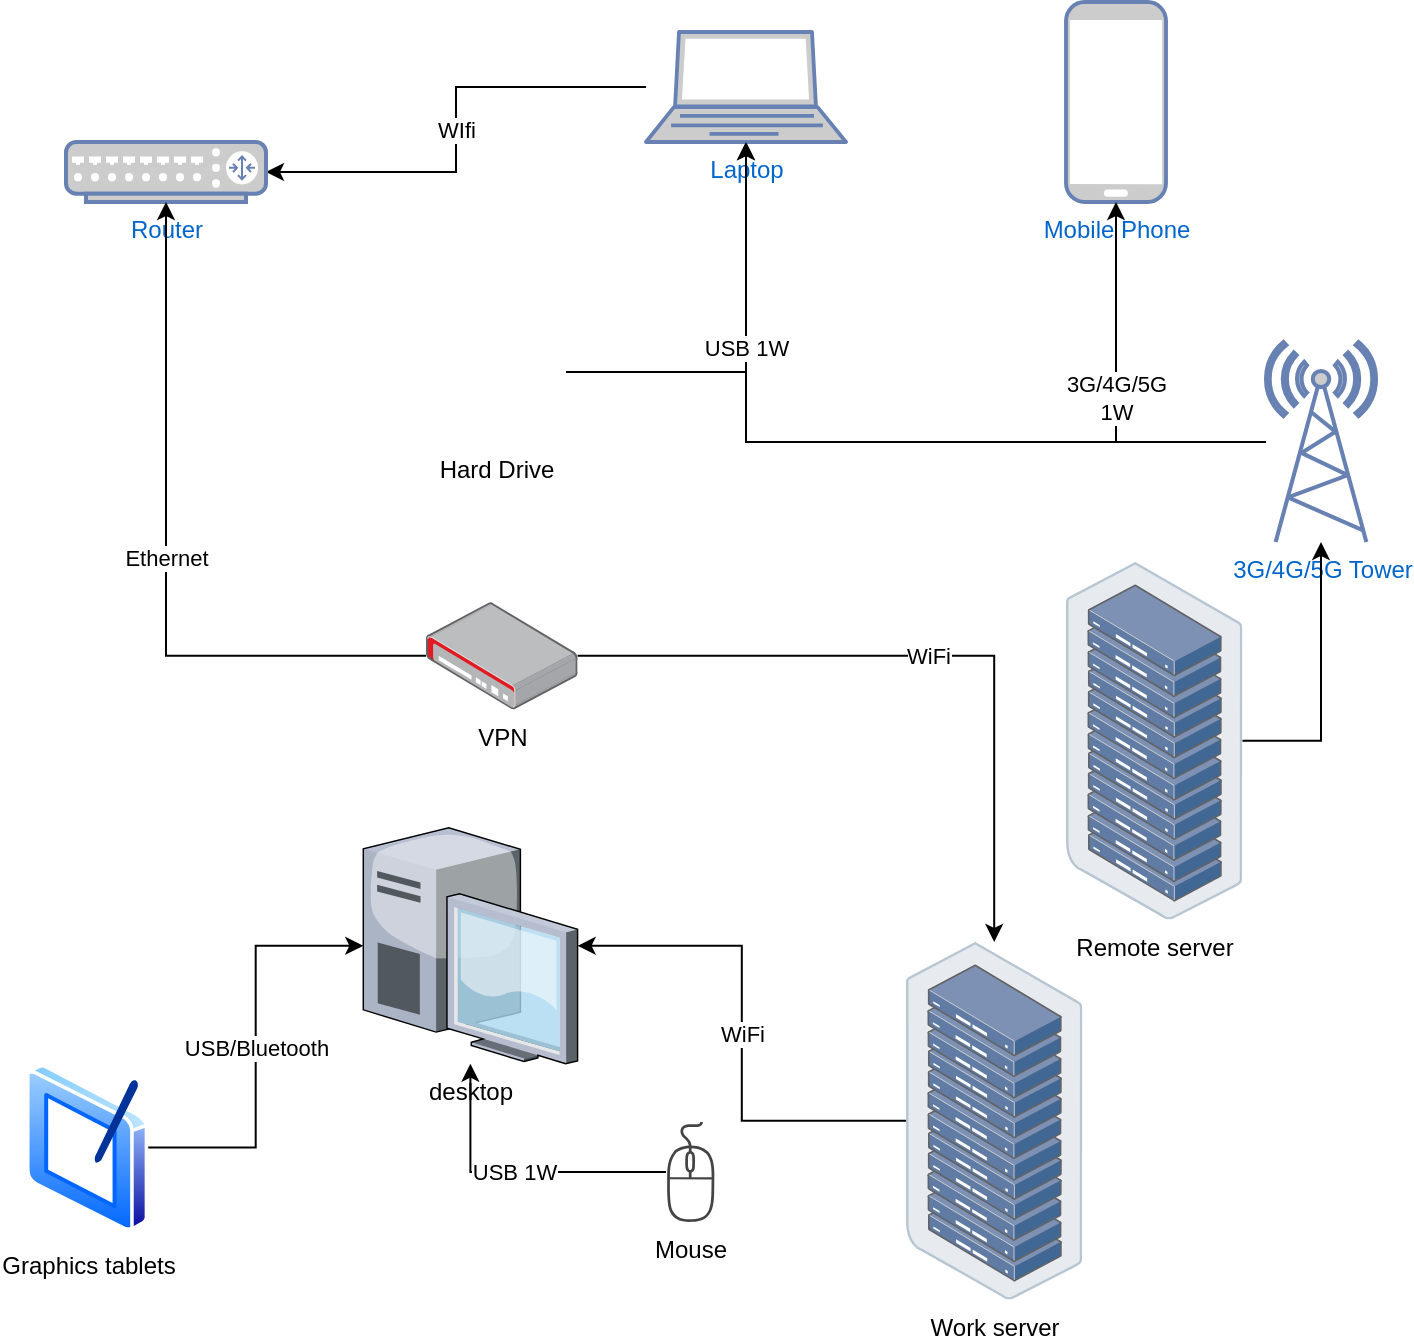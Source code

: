 <mxfile version="15.6.6" type="github">
  <diagram id="PN6PixYRcev-E0t3H8BY" name="Page-1">
    <mxGraphModel dx="1351" dy="750" grid="1" gridSize="10" guides="1" tooltips="1" connect="1" arrows="1" fold="1" page="1" pageScale="1" pageWidth="850" pageHeight="1100" math="0" shadow="0">
      <root>
        <mxCell id="0" />
        <mxCell id="1" parent="0" />
        <mxCell id="YHKRDfA41KTPF7TRVpll-1" value="Mobile Phone" style="fontColor=#0066CC;verticalAlign=top;verticalLabelPosition=bottom;labelPosition=center;align=center;html=1;outlineConnect=0;fillColor=#CCCCCC;strokeColor=#6881B3;gradientColor=none;gradientDirection=north;strokeWidth=2;shape=mxgraph.networks.mobile;" parent="1" vertex="1">
          <mxGeometry x="650" y="100" width="50" height="100" as="geometry" />
        </mxCell>
        <mxCell id="YHKRDfA41KTPF7TRVpll-3" value="3G/4G/5G&lt;br&gt;1W" style="edgeStyle=orthogonalEdgeStyle;rounded=0;orthogonalLoop=1;jettySize=auto;html=1;" parent="1" source="YHKRDfA41KTPF7TRVpll-2" target="YHKRDfA41KTPF7TRVpll-1" edge="1">
          <mxGeometry relative="1" as="geometry" />
        </mxCell>
        <mxCell id="YHKRDfA41KTPF7TRVpll-14" value="" style="edgeStyle=orthogonalEdgeStyle;rounded=0;orthogonalLoop=1;jettySize=auto;html=1;" parent="1" source="YHKRDfA41KTPF7TRVpll-2" target="YHKRDfA41KTPF7TRVpll-6" edge="1">
          <mxGeometry relative="1" as="geometry" />
        </mxCell>
        <mxCell id="YHKRDfA41KTPF7TRVpll-2" value="3G/4G/5G Tower" style="fontColor=#0066CC;verticalAlign=top;verticalLabelPosition=bottom;labelPosition=center;align=center;html=1;outlineConnect=0;fillColor=#CCCCCC;strokeColor=#6881B3;gradientColor=none;gradientDirection=north;strokeWidth=2;shape=mxgraph.networks.radio_tower;" parent="1" vertex="1">
          <mxGeometry x="750" y="270" width="55" height="100" as="geometry" />
        </mxCell>
        <mxCell id="YHKRDfA41KTPF7TRVpll-19" value="WIfi" style="edgeStyle=orthogonalEdgeStyle;rounded=0;orthogonalLoop=1;jettySize=auto;html=1;entryX=1;entryY=0.5;entryDx=0;entryDy=0;entryPerimeter=0;" parent="1" source="YHKRDfA41KTPF7TRVpll-6" target="YHKRDfA41KTPF7TRVpll-18" edge="1">
          <mxGeometry relative="1" as="geometry" />
        </mxCell>
        <mxCell id="YHKRDfA41KTPF7TRVpll-6" value="Laptop" style="fontColor=#0066CC;verticalAlign=top;verticalLabelPosition=bottom;labelPosition=center;align=center;html=1;outlineConnect=0;fillColor=#CCCCCC;strokeColor=#6881B3;gradientColor=none;gradientDirection=north;strokeWidth=2;shape=mxgraph.networks.laptop;" parent="1" vertex="1">
          <mxGeometry x="440" y="115" width="100" height="55" as="geometry" />
        </mxCell>
        <mxCell id="YHKRDfA41KTPF7TRVpll-7" value="desktop&lt;br&gt;" style="verticalLabelPosition=bottom;sketch=0;aspect=fixed;html=1;verticalAlign=top;strokeColor=none;align=center;outlineConnect=0;shape=mxgraph.citrix.desktop;" parent="1" vertex="1">
          <mxGeometry x="298.64" y="512.85" width="107.16" height="118" as="geometry" />
        </mxCell>
        <mxCell id="YHKRDfA41KTPF7TRVpll-9" value="USB 1W" style="edgeStyle=orthogonalEdgeStyle;rounded=0;orthogonalLoop=1;jettySize=auto;html=1;" parent="1" source="YHKRDfA41KTPF7TRVpll-8" target="YHKRDfA41KTPF7TRVpll-7" edge="1">
          <mxGeometry relative="1" as="geometry" />
        </mxCell>
        <mxCell id="YHKRDfA41KTPF7TRVpll-8" value="Mouse&lt;br&gt;" style="sketch=0;pointerEvents=1;shadow=0;dashed=0;html=1;strokeColor=none;fillColor=#434445;aspect=fixed;labelPosition=center;verticalLabelPosition=bottom;verticalAlign=top;align=center;outlineConnect=0;shape=mxgraph.vvd.mouse;" parent="1" vertex="1">
          <mxGeometry x="450" y="660" width="24.5" height="50" as="geometry" />
        </mxCell>
        <mxCell id="YHKRDfA41KTPF7TRVpll-15" value="USB/Bluetooth" style="edgeStyle=orthogonalEdgeStyle;rounded=0;orthogonalLoop=1;jettySize=auto;html=1;" parent="1" source="YHKRDfA41KTPF7TRVpll-10" target="YHKRDfA41KTPF7TRVpll-7" edge="1">
          <mxGeometry relative="1" as="geometry" />
        </mxCell>
        <mxCell id="YHKRDfA41KTPF7TRVpll-10" value="Graphics tablets" style="aspect=fixed;perimeter=ellipsePerimeter;html=1;align=center;shadow=0;dashed=0;spacingTop=3;image;image=img/lib/active_directory/tablet_pc.svg;" parent="1" vertex="1">
          <mxGeometry x="130" y="630.85" width="61.1" height="83.7" as="geometry" />
        </mxCell>
        <mxCell id="YHKRDfA41KTPF7TRVpll-13" value="USB 1W" style="edgeStyle=orthogonalEdgeStyle;rounded=0;orthogonalLoop=1;jettySize=auto;html=1;" parent="1" source="YHKRDfA41KTPF7TRVpll-11" target="YHKRDfA41KTPF7TRVpll-6" edge="1">
          <mxGeometry relative="1" as="geometry" />
        </mxCell>
        <mxCell id="YHKRDfA41KTPF7TRVpll-11" value="Hard Drive" style="shape=image;html=1;verticalAlign=top;verticalLabelPosition=bottom;labelBackgroundColor=#ffffff;imageAspect=0;aspect=fixed;image=https://cdn1.iconfinder.com/data/icons/computer-hardware-cute-style-vol-1/52/harddrive__hdd__drive__device__technology__storage__harddisk-128.png" parent="1" vertex="1">
          <mxGeometry x="330" y="250" width="70" height="70" as="geometry" />
        </mxCell>
        <mxCell id="YHKRDfA41KTPF7TRVpll-17" value="" style="edgeStyle=orthogonalEdgeStyle;rounded=0;orthogonalLoop=1;jettySize=auto;html=1;" parent="1" source="YHKRDfA41KTPF7TRVpll-16" target="YHKRDfA41KTPF7TRVpll-2" edge="1">
          <mxGeometry relative="1" as="geometry" />
        </mxCell>
        <mxCell id="YHKRDfA41KTPF7TRVpll-16" value="Remote server" style="points=[];aspect=fixed;html=1;align=center;shadow=0;dashed=0;image;image=img/lib/allied_telesis/storage/Datacenter_Server_Rack.svg;" parent="1" vertex="1">
          <mxGeometry x="650" y="380" width="88.2" height="178.8" as="geometry" />
        </mxCell>
        <mxCell id="YHKRDfA41KTPF7TRVpll-18" value="Router" style="fontColor=#0066CC;verticalAlign=top;verticalLabelPosition=bottom;labelPosition=center;align=center;html=1;outlineConnect=0;fillColor=#CCCCCC;strokeColor=#6881B3;gradientColor=none;gradientDirection=north;strokeWidth=2;shape=mxgraph.networks.router;" parent="1" vertex="1">
          <mxGeometry x="150" y="170" width="100" height="30" as="geometry" />
        </mxCell>
        <mxCell id="YHKRDfA41KTPF7TRVpll-21" value="Ethernet" style="edgeStyle=orthogonalEdgeStyle;rounded=0;orthogonalLoop=1;jettySize=auto;html=1;" parent="1" source="YHKRDfA41KTPF7TRVpll-20" target="YHKRDfA41KTPF7TRVpll-18" edge="1">
          <mxGeometry relative="1" as="geometry" />
        </mxCell>
        <mxCell id="YHKRDfA41KTPF7TRVpll-24" value="WiFi" style="edgeStyle=orthogonalEdgeStyle;rounded=0;orthogonalLoop=1;jettySize=auto;html=1;" parent="1" source="YHKRDfA41KTPF7TRVpll-20" target="YHKRDfA41KTPF7TRVpll-22" edge="1">
          <mxGeometry relative="1" as="geometry" />
        </mxCell>
        <mxCell id="YHKRDfA41KTPF7TRVpll-20" value="VPN" style="points=[];aspect=fixed;html=1;align=center;shadow=0;dashed=0;image;image=img/lib/allied_telesis/security/Router_VPN.svg;" parent="1" vertex="1">
          <mxGeometry x="330" y="400" width="75.8" height="53.79" as="geometry" />
        </mxCell>
        <mxCell id="YHKRDfA41KTPF7TRVpll-23" value="WiFi" style="edgeStyle=orthogonalEdgeStyle;rounded=0;orthogonalLoop=1;jettySize=auto;html=1;" parent="1" source="YHKRDfA41KTPF7TRVpll-22" target="YHKRDfA41KTPF7TRVpll-7" edge="1">
          <mxGeometry relative="1" as="geometry" />
        </mxCell>
        <mxCell id="YHKRDfA41KTPF7TRVpll-22" value="Work server&lt;br&gt;" style="points=[];aspect=fixed;html=1;align=center;shadow=0;dashed=0;image;image=img/lib/allied_telesis/storage/Datacenter_Server_Rack.svg;" parent="1" vertex="1">
          <mxGeometry x="570" y="570.0" width="88.2" height="178.8" as="geometry" />
        </mxCell>
      </root>
    </mxGraphModel>
  </diagram>
</mxfile>
